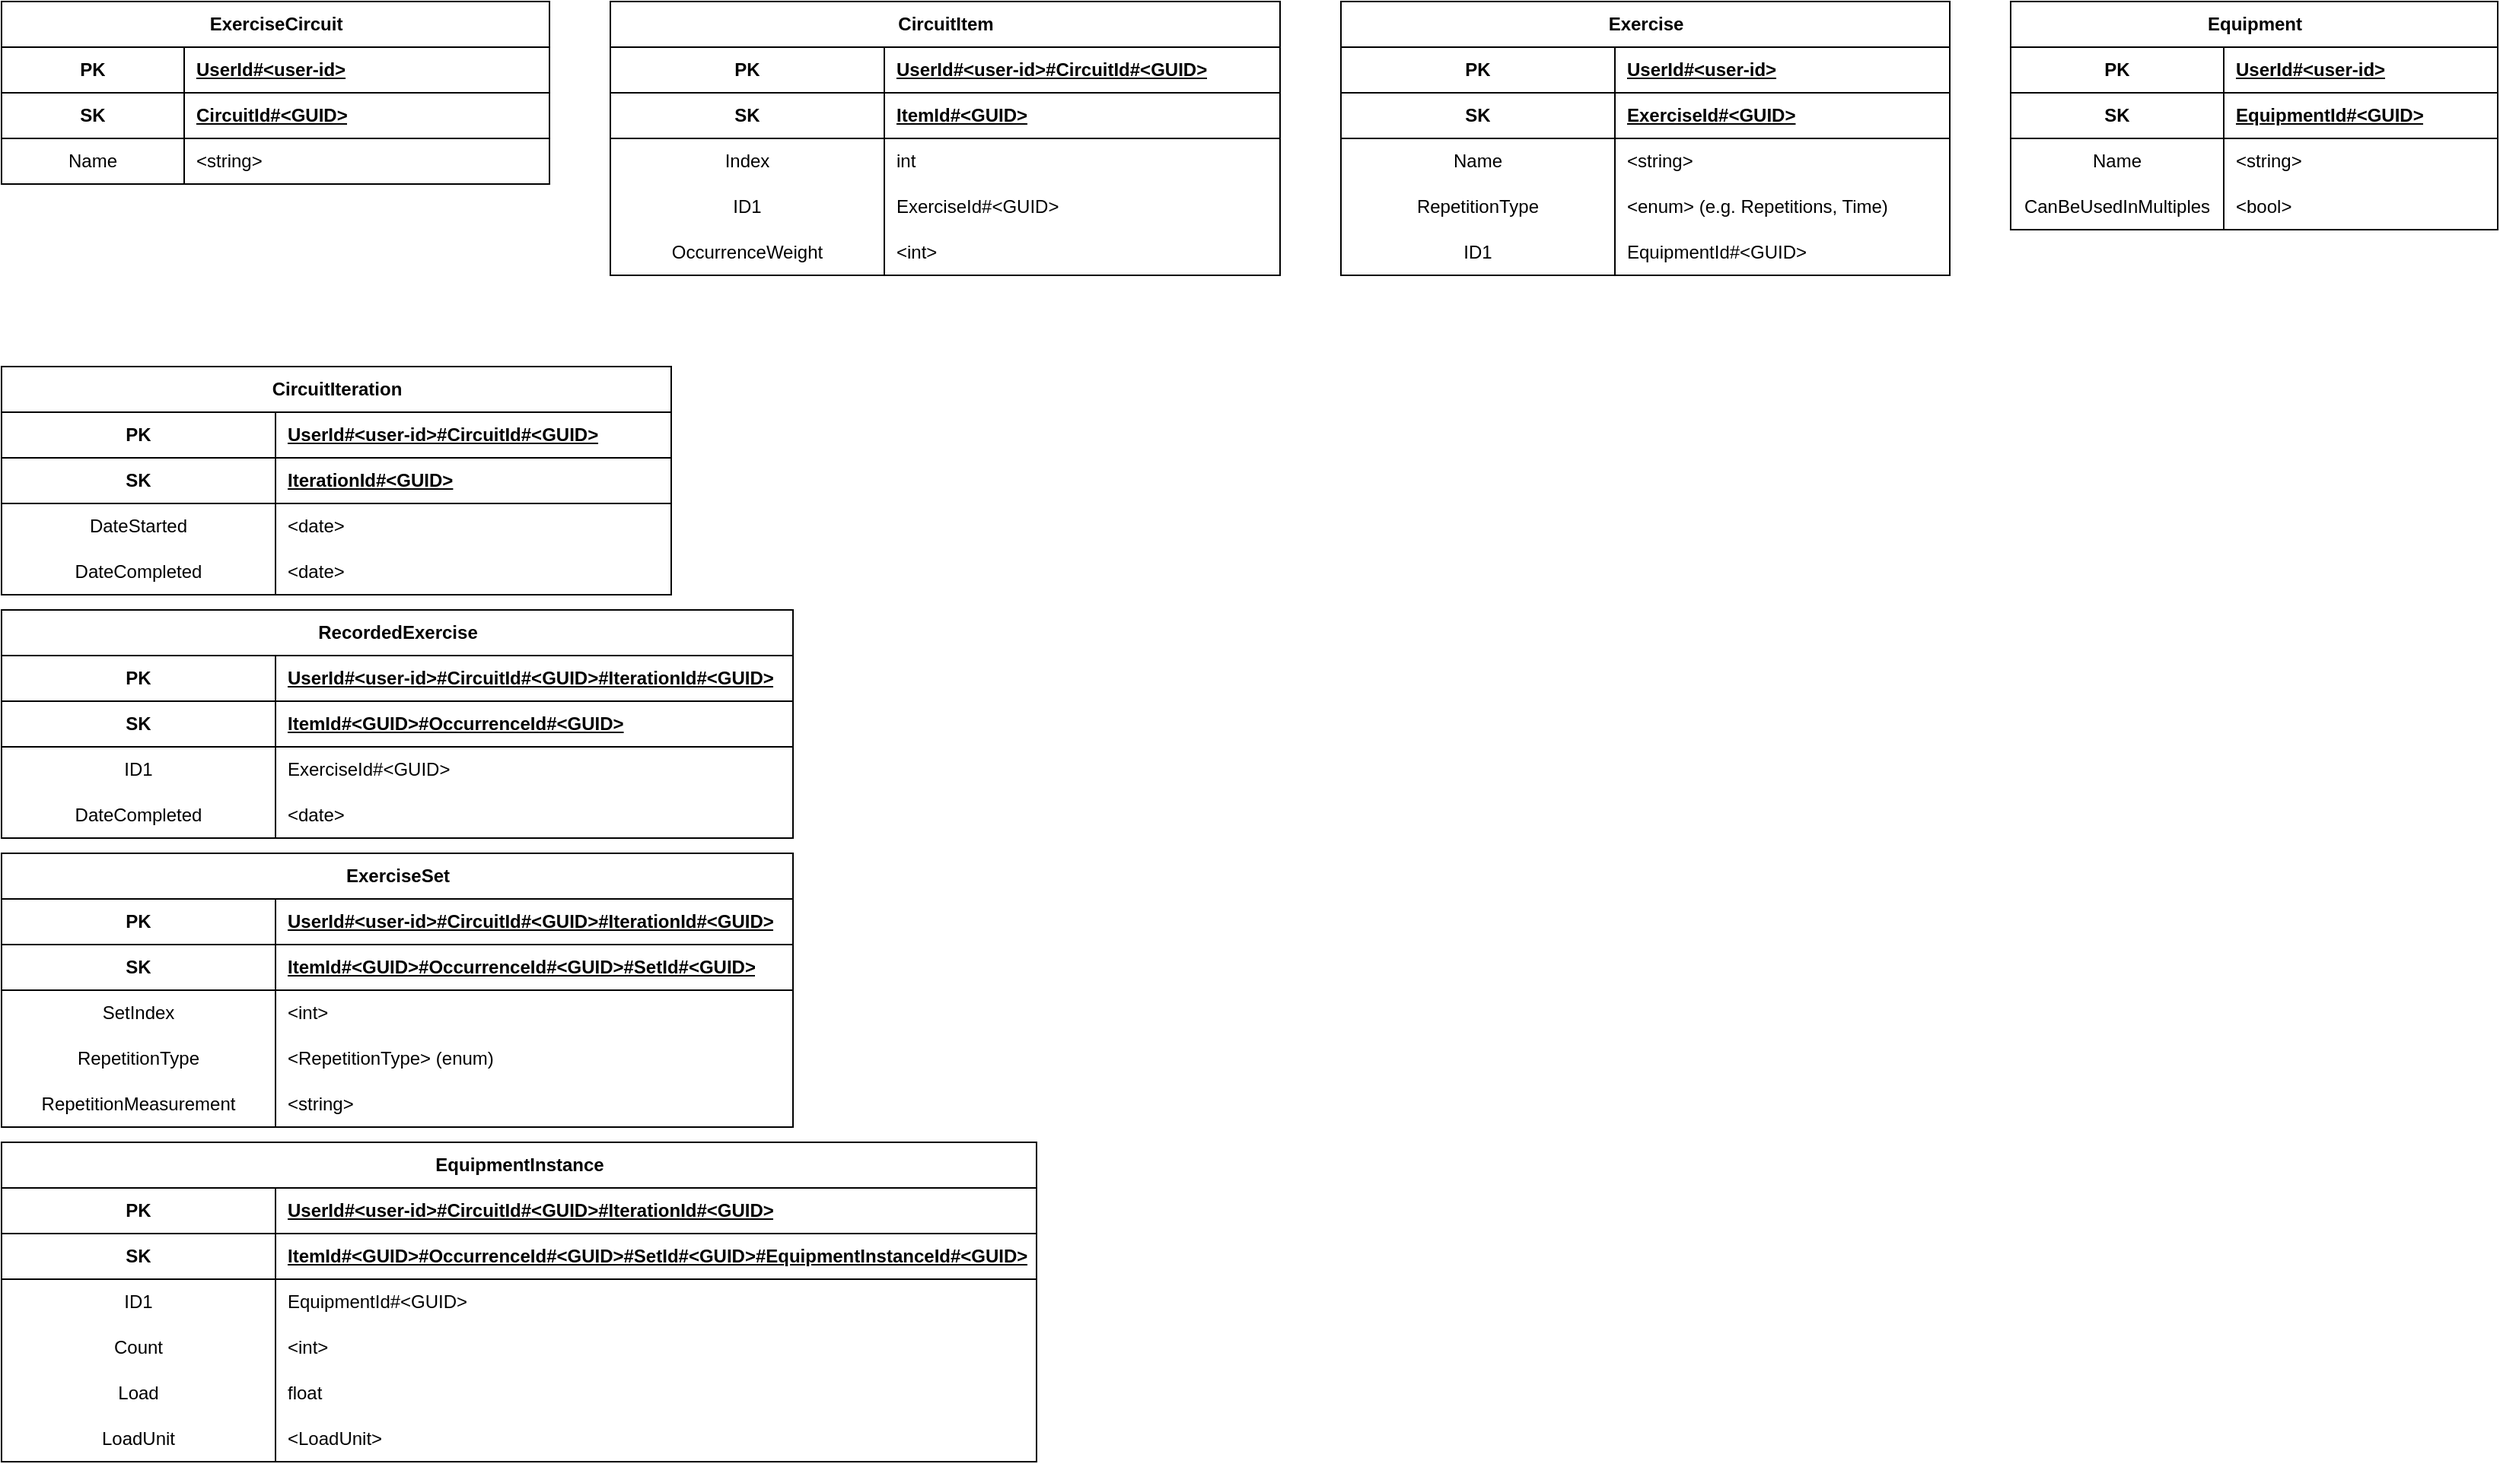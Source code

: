 <mxfile version="21.2.8" type="device">
  <diagram id="uvcd_e23j2ICYiqJL4rf" name="Page-1">
    <mxGraphModel dx="2074" dy="-450" grid="1" gridSize="10" guides="1" tooltips="1" connect="1" arrows="1" fold="1" page="1" pageScale="1" pageWidth="1169" pageHeight="827" math="0" shadow="0">
      <root>
        <mxCell id="0" />
        <mxCell id="1" parent="0" />
        <mxCell id="3WiIOMAZh0cirlKCDwSl-1" value="ExerciseCircuit" style="shape=table;startSize=30;container=1;collapsible=1;childLayout=tableLayout;fixedRows=1;rowLines=0;fontStyle=1;align=center;resizeLast=1;html=1;" parent="1" vertex="1">
          <mxGeometry x="240" y="2040" width="360" height="120" as="geometry" />
        </mxCell>
        <mxCell id="3WiIOMAZh0cirlKCDwSl-2" value="" style="shape=tableRow;horizontal=0;startSize=0;swimlaneHead=0;swimlaneBody=0;fillColor=none;collapsible=0;dropTarget=0;points=[[0,0.5],[1,0.5]];portConstraint=eastwest;top=0;left=0;right=0;bottom=1;" parent="3WiIOMAZh0cirlKCDwSl-1" vertex="1">
          <mxGeometry y="30" width="360" height="30" as="geometry" />
        </mxCell>
        <mxCell id="3WiIOMAZh0cirlKCDwSl-3" value="PK" style="shape=partialRectangle;connectable=0;fillColor=none;top=0;left=0;bottom=0;right=0;fontStyle=1;overflow=hidden;whiteSpace=wrap;html=1;" parent="3WiIOMAZh0cirlKCDwSl-2" vertex="1">
          <mxGeometry width="120" height="30" as="geometry">
            <mxRectangle width="120" height="30" as="alternateBounds" />
          </mxGeometry>
        </mxCell>
        <mxCell id="3WiIOMAZh0cirlKCDwSl-4" value="UserId#&amp;lt;user-id&amp;gt;" style="shape=partialRectangle;connectable=0;fillColor=none;top=0;left=0;bottom=0;right=0;align=left;spacingLeft=6;fontStyle=5;overflow=hidden;whiteSpace=wrap;html=1;" parent="3WiIOMAZh0cirlKCDwSl-2" vertex="1">
          <mxGeometry x="120" width="240" height="30" as="geometry">
            <mxRectangle width="240" height="30" as="alternateBounds" />
          </mxGeometry>
        </mxCell>
        <mxCell id="3WiIOMAZh0cirlKCDwSl-5" value="" style="shape=tableRow;horizontal=0;startSize=0;swimlaneHead=0;swimlaneBody=0;fillColor=none;collapsible=0;dropTarget=0;points=[[0,0.5],[1,0.5]];portConstraint=eastwest;top=0;left=0;right=0;bottom=1;" parent="3WiIOMAZh0cirlKCDwSl-1" vertex="1">
          <mxGeometry y="60" width="360" height="30" as="geometry" />
        </mxCell>
        <mxCell id="3WiIOMAZh0cirlKCDwSl-6" value="SK" style="shape=partialRectangle;connectable=0;fillColor=none;top=0;left=0;bottom=0;right=0;fontStyle=1;overflow=hidden;whiteSpace=wrap;html=1;" parent="3WiIOMAZh0cirlKCDwSl-5" vertex="1">
          <mxGeometry width="120" height="30" as="geometry">
            <mxRectangle width="120" height="30" as="alternateBounds" />
          </mxGeometry>
        </mxCell>
        <mxCell id="3WiIOMAZh0cirlKCDwSl-7" value="CircuitId#&amp;lt;GUID&amp;gt;" style="shape=partialRectangle;connectable=0;fillColor=none;top=0;left=0;bottom=0;right=0;align=left;spacingLeft=6;fontStyle=5;overflow=hidden;whiteSpace=wrap;html=1;" parent="3WiIOMAZh0cirlKCDwSl-5" vertex="1">
          <mxGeometry x="120" width="240" height="30" as="geometry">
            <mxRectangle width="240" height="30" as="alternateBounds" />
          </mxGeometry>
        </mxCell>
        <mxCell id="3WiIOMAZh0cirlKCDwSl-8" value="" style="shape=tableRow;horizontal=0;startSize=0;swimlaneHead=0;swimlaneBody=0;fillColor=none;collapsible=0;dropTarget=0;points=[[0,0.5],[1,0.5]];portConstraint=eastwest;top=0;left=0;right=0;bottom=0;" parent="3WiIOMAZh0cirlKCDwSl-1" vertex="1">
          <mxGeometry y="90" width="360" height="30" as="geometry" />
        </mxCell>
        <mxCell id="3WiIOMAZh0cirlKCDwSl-9" value="Name" style="shape=partialRectangle;connectable=0;fillColor=none;top=0;left=0;bottom=0;right=0;editable=1;overflow=hidden;whiteSpace=wrap;html=1;" parent="3WiIOMAZh0cirlKCDwSl-8" vertex="1">
          <mxGeometry width="120" height="30" as="geometry">
            <mxRectangle width="120" height="30" as="alternateBounds" />
          </mxGeometry>
        </mxCell>
        <mxCell id="3WiIOMAZh0cirlKCDwSl-10" value="&amp;lt;string&amp;gt;" style="shape=partialRectangle;connectable=0;fillColor=none;top=0;left=0;bottom=0;right=0;align=left;spacingLeft=6;overflow=hidden;whiteSpace=wrap;html=1;" parent="3WiIOMAZh0cirlKCDwSl-8" vertex="1">
          <mxGeometry x="120" width="240" height="30" as="geometry">
            <mxRectangle width="240" height="30" as="alternateBounds" />
          </mxGeometry>
        </mxCell>
        <mxCell id="3WiIOMAZh0cirlKCDwSl-11" value="CircuitItem" style="shape=table;startSize=30;container=1;collapsible=1;childLayout=tableLayout;fixedRows=1;rowLines=0;fontStyle=1;align=center;resizeLast=1;html=1;" parent="1" vertex="1">
          <mxGeometry x="640" y="2040" width="440" height="180" as="geometry" />
        </mxCell>
        <mxCell id="3WiIOMAZh0cirlKCDwSl-12" value="" style="shape=tableRow;horizontal=0;startSize=0;swimlaneHead=0;swimlaneBody=0;fillColor=none;collapsible=0;dropTarget=0;points=[[0,0.5],[1,0.5]];portConstraint=eastwest;top=0;left=0;right=0;bottom=1;" parent="3WiIOMAZh0cirlKCDwSl-11" vertex="1">
          <mxGeometry y="30" width="440" height="30" as="geometry" />
        </mxCell>
        <mxCell id="3WiIOMAZh0cirlKCDwSl-13" value="PK" style="shape=partialRectangle;connectable=0;fillColor=none;top=0;left=0;bottom=0;right=0;fontStyle=1;overflow=hidden;whiteSpace=wrap;html=1;" parent="3WiIOMAZh0cirlKCDwSl-12" vertex="1">
          <mxGeometry width="180" height="30" as="geometry">
            <mxRectangle width="180" height="30" as="alternateBounds" />
          </mxGeometry>
        </mxCell>
        <mxCell id="3WiIOMAZh0cirlKCDwSl-14" value="UserId#&amp;lt;user-id&amp;gt;#CircuitId#&amp;lt;GUID&amp;gt;" style="shape=partialRectangle;connectable=0;fillColor=none;top=0;left=0;bottom=0;right=0;align=left;spacingLeft=6;fontStyle=5;overflow=hidden;whiteSpace=wrap;html=1;" parent="3WiIOMAZh0cirlKCDwSl-12" vertex="1">
          <mxGeometry x="180" width="260" height="30" as="geometry">
            <mxRectangle width="260" height="30" as="alternateBounds" />
          </mxGeometry>
        </mxCell>
        <mxCell id="3WiIOMAZh0cirlKCDwSl-15" value="" style="shape=tableRow;horizontal=0;startSize=0;swimlaneHead=0;swimlaneBody=0;fillColor=none;collapsible=0;dropTarget=0;points=[[0,0.5],[1,0.5]];portConstraint=eastwest;top=0;left=0;right=0;bottom=1;" parent="3WiIOMAZh0cirlKCDwSl-11" vertex="1">
          <mxGeometry y="60" width="440" height="30" as="geometry" />
        </mxCell>
        <mxCell id="3WiIOMAZh0cirlKCDwSl-16" value="SK" style="shape=partialRectangle;connectable=0;fillColor=none;top=0;left=0;bottom=0;right=0;fontStyle=1;overflow=hidden;whiteSpace=wrap;html=1;" parent="3WiIOMAZh0cirlKCDwSl-15" vertex="1">
          <mxGeometry width="180" height="30" as="geometry">
            <mxRectangle width="180" height="30" as="alternateBounds" />
          </mxGeometry>
        </mxCell>
        <mxCell id="3WiIOMAZh0cirlKCDwSl-17" value="ItemId#&amp;lt;GUID&amp;gt;" style="shape=partialRectangle;connectable=0;fillColor=none;top=0;left=0;bottom=0;right=0;align=left;spacingLeft=6;fontStyle=5;overflow=hidden;whiteSpace=wrap;html=1;" parent="3WiIOMAZh0cirlKCDwSl-15" vertex="1">
          <mxGeometry x="180" width="260" height="30" as="geometry">
            <mxRectangle width="260" height="30" as="alternateBounds" />
          </mxGeometry>
        </mxCell>
        <mxCell id="3WiIOMAZh0cirlKCDwSl-18" value="" style="shape=tableRow;horizontal=0;startSize=0;swimlaneHead=0;swimlaneBody=0;fillColor=none;collapsible=0;dropTarget=0;points=[[0,0.5],[1,0.5]];portConstraint=eastwest;top=0;left=0;right=0;bottom=0;" parent="3WiIOMAZh0cirlKCDwSl-11" vertex="1">
          <mxGeometry y="90" width="440" height="30" as="geometry" />
        </mxCell>
        <mxCell id="3WiIOMAZh0cirlKCDwSl-19" value="Index" style="shape=partialRectangle;connectable=0;fillColor=none;top=0;left=0;bottom=0;right=0;editable=1;overflow=hidden;whiteSpace=wrap;html=1;" parent="3WiIOMAZh0cirlKCDwSl-18" vertex="1">
          <mxGeometry width="180" height="30" as="geometry">
            <mxRectangle width="180" height="30" as="alternateBounds" />
          </mxGeometry>
        </mxCell>
        <mxCell id="3WiIOMAZh0cirlKCDwSl-20" value="int" style="shape=partialRectangle;connectable=0;fillColor=none;top=0;left=0;bottom=0;right=0;align=left;spacingLeft=6;overflow=hidden;whiteSpace=wrap;html=1;" parent="3WiIOMAZh0cirlKCDwSl-18" vertex="1">
          <mxGeometry x="180" width="260" height="30" as="geometry">
            <mxRectangle width="260" height="30" as="alternateBounds" />
          </mxGeometry>
        </mxCell>
        <mxCell id="3WiIOMAZh0cirlKCDwSl-21" value="" style="shape=tableRow;horizontal=0;startSize=0;swimlaneHead=0;swimlaneBody=0;fillColor=none;collapsible=0;dropTarget=0;points=[[0,0.5],[1,0.5]];portConstraint=eastwest;top=0;left=0;right=0;bottom=0;" parent="3WiIOMAZh0cirlKCDwSl-11" vertex="1">
          <mxGeometry y="120" width="440" height="30" as="geometry" />
        </mxCell>
        <mxCell id="3WiIOMAZh0cirlKCDwSl-22" value="ID1" style="shape=partialRectangle;connectable=0;fillColor=none;top=0;left=0;bottom=0;right=0;editable=1;overflow=hidden;whiteSpace=wrap;html=1;" parent="3WiIOMAZh0cirlKCDwSl-21" vertex="1">
          <mxGeometry width="180" height="30" as="geometry">
            <mxRectangle width="180" height="30" as="alternateBounds" />
          </mxGeometry>
        </mxCell>
        <mxCell id="3WiIOMAZh0cirlKCDwSl-23" value="ExerciseId#&amp;lt;GUID&amp;gt;" style="shape=partialRectangle;connectable=0;fillColor=none;top=0;left=0;bottom=0;right=0;align=left;spacingLeft=6;overflow=hidden;whiteSpace=wrap;html=1;" parent="3WiIOMAZh0cirlKCDwSl-21" vertex="1">
          <mxGeometry x="180" width="260" height="30" as="geometry">
            <mxRectangle width="260" height="30" as="alternateBounds" />
          </mxGeometry>
        </mxCell>
        <mxCell id="3WiIOMAZh0cirlKCDwSl-24" value="" style="shape=tableRow;horizontal=0;startSize=0;swimlaneHead=0;swimlaneBody=0;fillColor=none;collapsible=0;dropTarget=0;points=[[0,0.5],[1,0.5]];portConstraint=eastwest;top=0;left=0;right=0;bottom=0;" parent="3WiIOMAZh0cirlKCDwSl-11" vertex="1">
          <mxGeometry y="150" width="440" height="30" as="geometry" />
        </mxCell>
        <mxCell id="3WiIOMAZh0cirlKCDwSl-25" value="OccurrenceWeight" style="shape=partialRectangle;connectable=0;fillColor=none;top=0;left=0;bottom=0;right=0;editable=1;overflow=hidden;whiteSpace=wrap;html=1;" parent="3WiIOMAZh0cirlKCDwSl-24" vertex="1">
          <mxGeometry width="180" height="30" as="geometry">
            <mxRectangle width="180" height="30" as="alternateBounds" />
          </mxGeometry>
        </mxCell>
        <mxCell id="3WiIOMAZh0cirlKCDwSl-26" value="&amp;lt;int&amp;gt;" style="shape=partialRectangle;connectable=0;fillColor=none;top=0;left=0;bottom=0;right=0;align=left;spacingLeft=6;overflow=hidden;whiteSpace=wrap;html=1;" parent="3WiIOMAZh0cirlKCDwSl-24" vertex="1">
          <mxGeometry x="180" width="260" height="30" as="geometry">
            <mxRectangle width="260" height="30" as="alternateBounds" />
          </mxGeometry>
        </mxCell>
        <mxCell id="3WiIOMAZh0cirlKCDwSl-27" value="Exercise" style="shape=table;startSize=30;container=1;collapsible=1;childLayout=tableLayout;fixedRows=1;rowLines=0;fontStyle=1;align=center;resizeLast=1;html=1;" parent="1" vertex="1">
          <mxGeometry x="1120" y="2040" width="400" height="180" as="geometry" />
        </mxCell>
        <mxCell id="3WiIOMAZh0cirlKCDwSl-28" value="" style="shape=tableRow;horizontal=0;startSize=0;swimlaneHead=0;swimlaneBody=0;fillColor=none;collapsible=0;dropTarget=0;points=[[0,0.5],[1,0.5]];portConstraint=eastwest;top=0;left=0;right=0;bottom=1;" parent="3WiIOMAZh0cirlKCDwSl-27" vertex="1">
          <mxGeometry y="30" width="400" height="30" as="geometry" />
        </mxCell>
        <mxCell id="3WiIOMAZh0cirlKCDwSl-29" value="PK" style="shape=partialRectangle;connectable=0;fillColor=none;top=0;left=0;bottom=0;right=0;fontStyle=1;overflow=hidden;whiteSpace=wrap;html=1;" parent="3WiIOMAZh0cirlKCDwSl-28" vertex="1">
          <mxGeometry width="180" height="30" as="geometry">
            <mxRectangle width="180" height="30" as="alternateBounds" />
          </mxGeometry>
        </mxCell>
        <mxCell id="3WiIOMAZh0cirlKCDwSl-30" value="UserId#&amp;lt;user-id&amp;gt;" style="shape=partialRectangle;connectable=0;fillColor=none;top=0;left=0;bottom=0;right=0;align=left;spacingLeft=6;fontStyle=5;overflow=hidden;whiteSpace=wrap;html=1;" parent="3WiIOMAZh0cirlKCDwSl-28" vertex="1">
          <mxGeometry x="180" width="220" height="30" as="geometry">
            <mxRectangle width="220" height="30" as="alternateBounds" />
          </mxGeometry>
        </mxCell>
        <mxCell id="3WiIOMAZh0cirlKCDwSl-31" value="" style="shape=tableRow;horizontal=0;startSize=0;swimlaneHead=0;swimlaneBody=0;fillColor=none;collapsible=0;dropTarget=0;points=[[0,0.5],[1,0.5]];portConstraint=eastwest;top=0;left=0;right=0;bottom=1;" parent="3WiIOMAZh0cirlKCDwSl-27" vertex="1">
          <mxGeometry y="60" width="400" height="30" as="geometry" />
        </mxCell>
        <mxCell id="3WiIOMAZh0cirlKCDwSl-32" value="SK" style="shape=partialRectangle;connectable=0;fillColor=none;top=0;left=0;bottom=0;right=0;fontStyle=1;overflow=hidden;whiteSpace=wrap;html=1;" parent="3WiIOMAZh0cirlKCDwSl-31" vertex="1">
          <mxGeometry width="180" height="30" as="geometry">
            <mxRectangle width="180" height="30" as="alternateBounds" />
          </mxGeometry>
        </mxCell>
        <mxCell id="3WiIOMAZh0cirlKCDwSl-33" value="ExerciseId#&amp;lt;GUID&amp;gt;" style="shape=partialRectangle;connectable=0;fillColor=none;top=0;left=0;bottom=0;right=0;align=left;spacingLeft=6;fontStyle=5;overflow=hidden;whiteSpace=wrap;html=1;" parent="3WiIOMAZh0cirlKCDwSl-31" vertex="1">
          <mxGeometry x="180" width="220" height="30" as="geometry">
            <mxRectangle width="220" height="30" as="alternateBounds" />
          </mxGeometry>
        </mxCell>
        <mxCell id="3WiIOMAZh0cirlKCDwSl-34" value="" style="shape=tableRow;horizontal=0;startSize=0;swimlaneHead=0;swimlaneBody=0;fillColor=none;collapsible=0;dropTarget=0;points=[[0,0.5],[1,0.5]];portConstraint=eastwest;top=0;left=0;right=0;bottom=0;" parent="3WiIOMAZh0cirlKCDwSl-27" vertex="1">
          <mxGeometry y="90" width="400" height="30" as="geometry" />
        </mxCell>
        <mxCell id="3WiIOMAZh0cirlKCDwSl-35" value="Name" style="shape=partialRectangle;connectable=0;fillColor=none;top=0;left=0;bottom=0;right=0;editable=1;overflow=hidden;whiteSpace=wrap;html=1;" parent="3WiIOMAZh0cirlKCDwSl-34" vertex="1">
          <mxGeometry width="180" height="30" as="geometry">
            <mxRectangle width="180" height="30" as="alternateBounds" />
          </mxGeometry>
        </mxCell>
        <mxCell id="3WiIOMAZh0cirlKCDwSl-36" value="&amp;lt;string&amp;gt;" style="shape=partialRectangle;connectable=0;fillColor=none;top=0;left=0;bottom=0;right=0;align=left;spacingLeft=6;overflow=hidden;whiteSpace=wrap;html=1;" parent="3WiIOMAZh0cirlKCDwSl-34" vertex="1">
          <mxGeometry x="180" width="220" height="30" as="geometry">
            <mxRectangle width="220" height="30" as="alternateBounds" />
          </mxGeometry>
        </mxCell>
        <mxCell id="3WiIOMAZh0cirlKCDwSl-37" value="" style="shape=tableRow;horizontal=0;startSize=0;swimlaneHead=0;swimlaneBody=0;fillColor=none;collapsible=0;dropTarget=0;points=[[0,0.5],[1,0.5]];portConstraint=eastwest;top=0;left=0;right=0;bottom=0;" parent="3WiIOMAZh0cirlKCDwSl-27" vertex="1">
          <mxGeometry y="120" width="400" height="30" as="geometry" />
        </mxCell>
        <mxCell id="3WiIOMAZh0cirlKCDwSl-38" value="RepetitionType" style="shape=partialRectangle;connectable=0;fillColor=none;top=0;left=0;bottom=0;right=0;editable=1;overflow=hidden;whiteSpace=wrap;html=1;" parent="3WiIOMAZh0cirlKCDwSl-37" vertex="1">
          <mxGeometry width="180" height="30" as="geometry">
            <mxRectangle width="180" height="30" as="alternateBounds" />
          </mxGeometry>
        </mxCell>
        <mxCell id="3WiIOMAZh0cirlKCDwSl-39" value="&amp;lt;enum&amp;gt; (e.g. Repetitions, Time)" style="shape=partialRectangle;connectable=0;fillColor=none;top=0;left=0;bottom=0;right=0;align=left;spacingLeft=6;overflow=hidden;whiteSpace=wrap;html=1;" parent="3WiIOMAZh0cirlKCDwSl-37" vertex="1">
          <mxGeometry x="180" width="220" height="30" as="geometry">
            <mxRectangle width="220" height="30" as="alternateBounds" />
          </mxGeometry>
        </mxCell>
        <mxCell id="3WiIOMAZh0cirlKCDwSl-40" value="" style="shape=tableRow;horizontal=0;startSize=0;swimlaneHead=0;swimlaneBody=0;fillColor=none;collapsible=0;dropTarget=0;points=[[0,0.5],[1,0.5]];portConstraint=eastwest;top=0;left=0;right=0;bottom=0;" parent="3WiIOMAZh0cirlKCDwSl-27" vertex="1">
          <mxGeometry y="150" width="400" height="30" as="geometry" />
        </mxCell>
        <mxCell id="3WiIOMAZh0cirlKCDwSl-41" value="ID1" style="shape=partialRectangle;connectable=0;fillColor=none;top=0;left=0;bottom=0;right=0;editable=1;overflow=hidden;whiteSpace=wrap;html=1;" parent="3WiIOMAZh0cirlKCDwSl-40" vertex="1">
          <mxGeometry width="180" height="30" as="geometry">
            <mxRectangle width="180" height="30" as="alternateBounds" />
          </mxGeometry>
        </mxCell>
        <mxCell id="3WiIOMAZh0cirlKCDwSl-42" value="EquipmentId#&amp;lt;GUID&amp;gt;" style="shape=partialRectangle;connectable=0;fillColor=none;top=0;left=0;bottom=0;right=0;align=left;spacingLeft=6;overflow=hidden;whiteSpace=wrap;html=1;" parent="3WiIOMAZh0cirlKCDwSl-40" vertex="1">
          <mxGeometry x="180" width="220" height="30" as="geometry">
            <mxRectangle width="220" height="30" as="alternateBounds" />
          </mxGeometry>
        </mxCell>
        <mxCell id="3WiIOMAZh0cirlKCDwSl-45" value="Equipment" style="shape=table;startSize=30;container=1;collapsible=1;childLayout=tableLayout;fixedRows=1;rowLines=0;fontStyle=1;align=center;resizeLast=1;html=1;" parent="1" vertex="1">
          <mxGeometry x="1560" y="2040" width="320" height="150" as="geometry" />
        </mxCell>
        <mxCell id="3WiIOMAZh0cirlKCDwSl-46" value="" style="shape=tableRow;horizontal=0;startSize=0;swimlaneHead=0;swimlaneBody=0;fillColor=none;collapsible=0;dropTarget=0;points=[[0,0.5],[1,0.5]];portConstraint=eastwest;top=0;left=0;right=0;bottom=1;" parent="3WiIOMAZh0cirlKCDwSl-45" vertex="1">
          <mxGeometry y="30" width="320" height="30" as="geometry" />
        </mxCell>
        <mxCell id="3WiIOMAZh0cirlKCDwSl-47" value="PK" style="shape=partialRectangle;connectable=0;fillColor=none;top=0;left=0;bottom=0;right=0;fontStyle=1;overflow=hidden;whiteSpace=wrap;html=1;" parent="3WiIOMAZh0cirlKCDwSl-46" vertex="1">
          <mxGeometry width="140" height="30" as="geometry">
            <mxRectangle width="140" height="30" as="alternateBounds" />
          </mxGeometry>
        </mxCell>
        <mxCell id="3WiIOMAZh0cirlKCDwSl-48" value="UserId#&amp;lt;user-id&amp;gt;" style="shape=partialRectangle;connectable=0;fillColor=none;top=0;left=0;bottom=0;right=0;align=left;spacingLeft=6;fontStyle=5;overflow=hidden;whiteSpace=wrap;html=1;" parent="3WiIOMAZh0cirlKCDwSl-46" vertex="1">
          <mxGeometry x="140" width="180" height="30" as="geometry">
            <mxRectangle width="180" height="30" as="alternateBounds" />
          </mxGeometry>
        </mxCell>
        <mxCell id="3WiIOMAZh0cirlKCDwSl-49" value="" style="shape=tableRow;horizontal=0;startSize=0;swimlaneHead=0;swimlaneBody=0;fillColor=none;collapsible=0;dropTarget=0;points=[[0,0.5],[1,0.5]];portConstraint=eastwest;top=0;left=0;right=0;bottom=1;" parent="3WiIOMAZh0cirlKCDwSl-45" vertex="1">
          <mxGeometry y="60" width="320" height="30" as="geometry" />
        </mxCell>
        <mxCell id="3WiIOMAZh0cirlKCDwSl-50" value="SK" style="shape=partialRectangle;connectable=0;fillColor=none;top=0;left=0;bottom=0;right=0;fontStyle=1;overflow=hidden;whiteSpace=wrap;html=1;" parent="3WiIOMAZh0cirlKCDwSl-49" vertex="1">
          <mxGeometry width="140" height="30" as="geometry">
            <mxRectangle width="140" height="30" as="alternateBounds" />
          </mxGeometry>
        </mxCell>
        <mxCell id="3WiIOMAZh0cirlKCDwSl-51" value="EquipmentId#&amp;lt;GUID&amp;gt;" style="shape=partialRectangle;connectable=0;fillColor=none;top=0;left=0;bottom=0;right=0;align=left;spacingLeft=6;fontStyle=5;overflow=hidden;whiteSpace=wrap;html=1;" parent="3WiIOMAZh0cirlKCDwSl-49" vertex="1">
          <mxGeometry x="140" width="180" height="30" as="geometry">
            <mxRectangle width="180" height="30" as="alternateBounds" />
          </mxGeometry>
        </mxCell>
        <mxCell id="3WiIOMAZh0cirlKCDwSl-52" value="" style="shape=tableRow;horizontal=0;startSize=0;swimlaneHead=0;swimlaneBody=0;fillColor=none;collapsible=0;dropTarget=0;points=[[0,0.5],[1,0.5]];portConstraint=eastwest;top=0;left=0;right=0;bottom=0;" parent="3WiIOMAZh0cirlKCDwSl-45" vertex="1">
          <mxGeometry y="90" width="320" height="30" as="geometry" />
        </mxCell>
        <mxCell id="3WiIOMAZh0cirlKCDwSl-53" value="Name" style="shape=partialRectangle;connectable=0;fillColor=none;top=0;left=0;bottom=0;right=0;editable=1;overflow=hidden;whiteSpace=wrap;html=1;" parent="3WiIOMAZh0cirlKCDwSl-52" vertex="1">
          <mxGeometry width="140" height="30" as="geometry">
            <mxRectangle width="140" height="30" as="alternateBounds" />
          </mxGeometry>
        </mxCell>
        <mxCell id="3WiIOMAZh0cirlKCDwSl-54" value="&amp;lt;string&amp;gt;" style="shape=partialRectangle;connectable=0;fillColor=none;top=0;left=0;bottom=0;right=0;align=left;spacingLeft=6;overflow=hidden;whiteSpace=wrap;html=1;" parent="3WiIOMAZh0cirlKCDwSl-52" vertex="1">
          <mxGeometry x="140" width="180" height="30" as="geometry">
            <mxRectangle width="180" height="30" as="alternateBounds" />
          </mxGeometry>
        </mxCell>
        <mxCell id="3WiIOMAZh0cirlKCDwSl-110" value="" style="shape=tableRow;horizontal=0;startSize=0;swimlaneHead=0;swimlaneBody=0;fillColor=none;collapsible=0;dropTarget=0;points=[[0,0.5],[1,0.5]];portConstraint=eastwest;top=0;left=0;right=0;bottom=0;" parent="3WiIOMAZh0cirlKCDwSl-45" vertex="1">
          <mxGeometry y="120" width="320" height="30" as="geometry" />
        </mxCell>
        <mxCell id="3WiIOMAZh0cirlKCDwSl-111" value="CanBeUsedInMultiples" style="shape=partialRectangle;connectable=0;fillColor=none;top=0;left=0;bottom=0;right=0;editable=1;overflow=hidden;whiteSpace=wrap;html=1;" parent="3WiIOMAZh0cirlKCDwSl-110" vertex="1">
          <mxGeometry width="140" height="30" as="geometry">
            <mxRectangle width="140" height="30" as="alternateBounds" />
          </mxGeometry>
        </mxCell>
        <mxCell id="3WiIOMAZh0cirlKCDwSl-112" value="&amp;lt;bool&amp;gt;" style="shape=partialRectangle;connectable=0;fillColor=none;top=0;left=0;bottom=0;right=0;align=left;spacingLeft=6;overflow=hidden;whiteSpace=wrap;html=1;" parent="3WiIOMAZh0cirlKCDwSl-110" vertex="1">
          <mxGeometry x="140" width="180" height="30" as="geometry">
            <mxRectangle width="180" height="30" as="alternateBounds" />
          </mxGeometry>
        </mxCell>
        <mxCell id="3WiIOMAZh0cirlKCDwSl-55" value="CircuitIteration" style="shape=table;startSize=30;container=1;collapsible=1;childLayout=tableLayout;fixedRows=1;rowLines=0;fontStyle=1;align=center;resizeLast=1;html=1;" parent="1" vertex="1">
          <mxGeometry x="240" y="2280" width="440" height="150" as="geometry" />
        </mxCell>
        <mxCell id="3WiIOMAZh0cirlKCDwSl-56" value="" style="shape=tableRow;horizontal=0;startSize=0;swimlaneHead=0;swimlaneBody=0;fillColor=none;collapsible=0;dropTarget=0;points=[[0,0.5],[1,0.5]];portConstraint=eastwest;top=0;left=0;right=0;bottom=1;" parent="3WiIOMAZh0cirlKCDwSl-55" vertex="1">
          <mxGeometry y="30" width="440" height="30" as="geometry" />
        </mxCell>
        <mxCell id="3WiIOMAZh0cirlKCDwSl-57" value="PK" style="shape=partialRectangle;connectable=0;fillColor=none;top=0;left=0;bottom=0;right=0;fontStyle=1;overflow=hidden;whiteSpace=wrap;html=1;" parent="3WiIOMAZh0cirlKCDwSl-56" vertex="1">
          <mxGeometry width="180" height="30" as="geometry">
            <mxRectangle width="180" height="30" as="alternateBounds" />
          </mxGeometry>
        </mxCell>
        <mxCell id="3WiIOMAZh0cirlKCDwSl-58" value="UserId#&amp;lt;user-id&amp;gt;#CircuitId#&amp;lt;GUID&amp;gt;" style="shape=partialRectangle;connectable=0;fillColor=none;top=0;left=0;bottom=0;right=0;align=left;spacingLeft=6;fontStyle=5;overflow=hidden;whiteSpace=wrap;html=1;" parent="3WiIOMAZh0cirlKCDwSl-56" vertex="1">
          <mxGeometry x="180" width="260" height="30" as="geometry">
            <mxRectangle width="260" height="30" as="alternateBounds" />
          </mxGeometry>
        </mxCell>
        <mxCell id="3WiIOMAZh0cirlKCDwSl-59" value="" style="shape=tableRow;horizontal=0;startSize=0;swimlaneHead=0;swimlaneBody=0;fillColor=none;collapsible=0;dropTarget=0;points=[[0,0.5],[1,0.5]];portConstraint=eastwest;top=0;left=0;right=0;bottom=1;" parent="3WiIOMAZh0cirlKCDwSl-55" vertex="1">
          <mxGeometry y="60" width="440" height="30" as="geometry" />
        </mxCell>
        <mxCell id="3WiIOMAZh0cirlKCDwSl-60" value="SK" style="shape=partialRectangle;connectable=0;fillColor=none;top=0;left=0;bottom=0;right=0;fontStyle=1;overflow=hidden;whiteSpace=wrap;html=1;" parent="3WiIOMAZh0cirlKCDwSl-59" vertex="1">
          <mxGeometry width="180" height="30" as="geometry">
            <mxRectangle width="180" height="30" as="alternateBounds" />
          </mxGeometry>
        </mxCell>
        <mxCell id="3WiIOMAZh0cirlKCDwSl-61" value="IterationId#&amp;lt;GUID&amp;gt;" style="shape=partialRectangle;connectable=0;fillColor=none;top=0;left=0;bottom=0;right=0;align=left;spacingLeft=6;fontStyle=5;overflow=hidden;whiteSpace=wrap;html=1;" parent="3WiIOMAZh0cirlKCDwSl-59" vertex="1">
          <mxGeometry x="180" width="260" height="30" as="geometry">
            <mxRectangle width="260" height="30" as="alternateBounds" />
          </mxGeometry>
        </mxCell>
        <mxCell id="3WiIOMAZh0cirlKCDwSl-62" value="" style="shape=tableRow;horizontal=0;startSize=0;swimlaneHead=0;swimlaneBody=0;fillColor=none;collapsible=0;dropTarget=0;points=[[0,0.5],[1,0.5]];portConstraint=eastwest;top=0;left=0;right=0;bottom=0;" parent="3WiIOMAZh0cirlKCDwSl-55" vertex="1">
          <mxGeometry y="90" width="440" height="30" as="geometry" />
        </mxCell>
        <mxCell id="3WiIOMAZh0cirlKCDwSl-63" value="DateStarted" style="shape=partialRectangle;connectable=0;fillColor=none;top=0;left=0;bottom=0;right=0;editable=1;overflow=hidden;whiteSpace=wrap;html=1;" parent="3WiIOMAZh0cirlKCDwSl-62" vertex="1">
          <mxGeometry width="180" height="30" as="geometry">
            <mxRectangle width="180" height="30" as="alternateBounds" />
          </mxGeometry>
        </mxCell>
        <mxCell id="3WiIOMAZh0cirlKCDwSl-64" value="&amp;lt;date&amp;gt;" style="shape=partialRectangle;connectable=0;fillColor=none;top=0;left=0;bottom=0;right=0;align=left;spacingLeft=6;overflow=hidden;whiteSpace=wrap;html=1;" parent="3WiIOMAZh0cirlKCDwSl-62" vertex="1">
          <mxGeometry x="180" width="260" height="30" as="geometry">
            <mxRectangle width="260" height="30" as="alternateBounds" />
          </mxGeometry>
        </mxCell>
        <mxCell id="3WiIOMAZh0cirlKCDwSl-65" value="" style="shape=tableRow;horizontal=0;startSize=0;swimlaneHead=0;swimlaneBody=0;fillColor=none;collapsible=0;dropTarget=0;points=[[0,0.5],[1,0.5]];portConstraint=eastwest;top=0;left=0;right=0;bottom=0;" parent="3WiIOMAZh0cirlKCDwSl-55" vertex="1">
          <mxGeometry y="120" width="440" height="30" as="geometry" />
        </mxCell>
        <mxCell id="3WiIOMAZh0cirlKCDwSl-66" value="DateCompleted" style="shape=partialRectangle;connectable=0;fillColor=none;top=0;left=0;bottom=0;right=0;editable=1;overflow=hidden;whiteSpace=wrap;html=1;" parent="3WiIOMAZh0cirlKCDwSl-65" vertex="1">
          <mxGeometry width="180" height="30" as="geometry">
            <mxRectangle width="180" height="30" as="alternateBounds" />
          </mxGeometry>
        </mxCell>
        <mxCell id="3WiIOMAZh0cirlKCDwSl-67" value="&amp;lt;date&amp;gt;" style="shape=partialRectangle;connectable=0;fillColor=none;top=0;left=0;bottom=0;right=0;align=left;spacingLeft=6;overflow=hidden;whiteSpace=wrap;html=1;" parent="3WiIOMAZh0cirlKCDwSl-65" vertex="1">
          <mxGeometry x="180" width="260" height="30" as="geometry">
            <mxRectangle width="260" height="30" as="alternateBounds" />
          </mxGeometry>
        </mxCell>
        <mxCell id="3WiIOMAZh0cirlKCDwSl-68" value="RecordedExercise" style="shape=table;startSize=30;container=1;collapsible=1;childLayout=tableLayout;fixedRows=1;rowLines=0;fontStyle=1;align=center;resizeLast=1;html=1;" parent="1" vertex="1">
          <mxGeometry x="240" y="2440" width="520" height="150" as="geometry" />
        </mxCell>
        <mxCell id="3WiIOMAZh0cirlKCDwSl-69" value="" style="shape=tableRow;horizontal=0;startSize=0;swimlaneHead=0;swimlaneBody=0;fillColor=none;collapsible=0;dropTarget=0;points=[[0,0.5],[1,0.5]];portConstraint=eastwest;top=0;left=0;right=0;bottom=1;" parent="3WiIOMAZh0cirlKCDwSl-68" vertex="1">
          <mxGeometry y="30" width="520" height="30" as="geometry" />
        </mxCell>
        <mxCell id="3WiIOMAZh0cirlKCDwSl-70" value="PK" style="shape=partialRectangle;connectable=0;fillColor=none;top=0;left=0;bottom=0;right=0;fontStyle=1;overflow=hidden;whiteSpace=wrap;html=1;" parent="3WiIOMAZh0cirlKCDwSl-69" vertex="1">
          <mxGeometry width="180" height="30" as="geometry">
            <mxRectangle width="180" height="30" as="alternateBounds" />
          </mxGeometry>
        </mxCell>
        <mxCell id="3WiIOMAZh0cirlKCDwSl-71" value="UserId#&amp;lt;user-id&amp;gt;#CircuitId#&amp;lt;GUID&amp;gt;#IterationId#&amp;lt;GUID&amp;gt;" style="shape=partialRectangle;connectable=0;fillColor=none;top=0;left=0;bottom=0;right=0;align=left;spacingLeft=6;fontStyle=5;overflow=hidden;whiteSpace=wrap;html=1;" parent="3WiIOMAZh0cirlKCDwSl-69" vertex="1">
          <mxGeometry x="180" width="340" height="30" as="geometry">
            <mxRectangle width="340" height="30" as="alternateBounds" />
          </mxGeometry>
        </mxCell>
        <mxCell id="3WiIOMAZh0cirlKCDwSl-72" value="" style="shape=tableRow;horizontal=0;startSize=0;swimlaneHead=0;swimlaneBody=0;fillColor=none;collapsible=0;dropTarget=0;points=[[0,0.5],[1,0.5]];portConstraint=eastwest;top=0;left=0;right=0;bottom=1;" parent="3WiIOMAZh0cirlKCDwSl-68" vertex="1">
          <mxGeometry y="60" width="520" height="30" as="geometry" />
        </mxCell>
        <mxCell id="3WiIOMAZh0cirlKCDwSl-73" value="SK" style="shape=partialRectangle;connectable=0;fillColor=none;top=0;left=0;bottom=0;right=0;fontStyle=1;overflow=hidden;whiteSpace=wrap;html=1;" parent="3WiIOMAZh0cirlKCDwSl-72" vertex="1">
          <mxGeometry width="180" height="30" as="geometry">
            <mxRectangle width="180" height="30" as="alternateBounds" />
          </mxGeometry>
        </mxCell>
        <mxCell id="3WiIOMAZh0cirlKCDwSl-74" value="ItemId#&amp;lt;GUID&amp;gt;#OccurrenceId#&amp;lt;GUID&amp;gt;" style="shape=partialRectangle;connectable=0;fillColor=none;top=0;left=0;bottom=0;right=0;align=left;spacingLeft=6;fontStyle=5;overflow=hidden;whiteSpace=wrap;html=1;" parent="3WiIOMAZh0cirlKCDwSl-72" vertex="1">
          <mxGeometry x="180" width="340" height="30" as="geometry">
            <mxRectangle width="340" height="30" as="alternateBounds" />
          </mxGeometry>
        </mxCell>
        <mxCell id="3WiIOMAZh0cirlKCDwSl-75" value="" style="shape=tableRow;horizontal=0;startSize=0;swimlaneHead=0;swimlaneBody=0;fillColor=none;collapsible=0;dropTarget=0;points=[[0,0.5],[1,0.5]];portConstraint=eastwest;top=0;left=0;right=0;bottom=0;" parent="3WiIOMAZh0cirlKCDwSl-68" vertex="1">
          <mxGeometry y="90" width="520" height="30" as="geometry" />
        </mxCell>
        <mxCell id="3WiIOMAZh0cirlKCDwSl-76" value="ID1" style="shape=partialRectangle;connectable=0;fillColor=none;top=0;left=0;bottom=0;right=0;editable=1;overflow=hidden;whiteSpace=wrap;html=1;" parent="3WiIOMAZh0cirlKCDwSl-75" vertex="1">
          <mxGeometry width="180" height="30" as="geometry">
            <mxRectangle width="180" height="30" as="alternateBounds" />
          </mxGeometry>
        </mxCell>
        <mxCell id="3WiIOMAZh0cirlKCDwSl-77" value="ExerciseId#&amp;lt;GUID&amp;gt;" style="shape=partialRectangle;connectable=0;fillColor=none;top=0;left=0;bottom=0;right=0;align=left;spacingLeft=6;overflow=hidden;whiteSpace=wrap;html=1;" parent="3WiIOMAZh0cirlKCDwSl-75" vertex="1">
          <mxGeometry x="180" width="340" height="30" as="geometry">
            <mxRectangle width="340" height="30" as="alternateBounds" />
          </mxGeometry>
        </mxCell>
        <mxCell id="3WiIOMAZh0cirlKCDwSl-78" value="" style="shape=tableRow;horizontal=0;startSize=0;swimlaneHead=0;swimlaneBody=0;fillColor=none;collapsible=0;dropTarget=0;points=[[0,0.5],[1,0.5]];portConstraint=eastwest;top=0;left=0;right=0;bottom=0;" parent="3WiIOMAZh0cirlKCDwSl-68" vertex="1">
          <mxGeometry y="120" width="520" height="30" as="geometry" />
        </mxCell>
        <mxCell id="3WiIOMAZh0cirlKCDwSl-79" value="DateCompleted" style="shape=partialRectangle;connectable=0;fillColor=none;top=0;left=0;bottom=0;right=0;editable=1;overflow=hidden;whiteSpace=wrap;html=1;" parent="3WiIOMAZh0cirlKCDwSl-78" vertex="1">
          <mxGeometry width="180" height="30" as="geometry">
            <mxRectangle width="180" height="30" as="alternateBounds" />
          </mxGeometry>
        </mxCell>
        <mxCell id="3WiIOMAZh0cirlKCDwSl-80" value="&amp;lt;date&amp;gt;" style="shape=partialRectangle;connectable=0;fillColor=none;top=0;left=0;bottom=0;right=0;align=left;spacingLeft=6;overflow=hidden;whiteSpace=wrap;html=1;" parent="3WiIOMAZh0cirlKCDwSl-78" vertex="1">
          <mxGeometry x="180" width="340" height="30" as="geometry">
            <mxRectangle width="340" height="30" as="alternateBounds" />
          </mxGeometry>
        </mxCell>
        <mxCell id="3WiIOMAZh0cirlKCDwSl-81" value="ExerciseSet" style="shape=table;startSize=30;container=1;collapsible=1;childLayout=tableLayout;fixedRows=1;rowLines=0;fontStyle=1;align=center;resizeLast=1;html=1;" parent="1" vertex="1">
          <mxGeometry x="240" y="2600" width="520" height="180" as="geometry" />
        </mxCell>
        <mxCell id="3WiIOMAZh0cirlKCDwSl-82" value="" style="shape=tableRow;horizontal=0;startSize=0;swimlaneHead=0;swimlaneBody=0;fillColor=none;collapsible=0;dropTarget=0;points=[[0,0.5],[1,0.5]];portConstraint=eastwest;top=0;left=0;right=0;bottom=1;" parent="3WiIOMAZh0cirlKCDwSl-81" vertex="1">
          <mxGeometry y="30" width="520" height="30" as="geometry" />
        </mxCell>
        <mxCell id="3WiIOMAZh0cirlKCDwSl-83" value="PK" style="shape=partialRectangle;connectable=0;fillColor=none;top=0;left=0;bottom=0;right=0;fontStyle=1;overflow=hidden;whiteSpace=wrap;html=1;" parent="3WiIOMAZh0cirlKCDwSl-82" vertex="1">
          <mxGeometry width="180" height="30" as="geometry">
            <mxRectangle width="180" height="30" as="alternateBounds" />
          </mxGeometry>
        </mxCell>
        <mxCell id="3WiIOMAZh0cirlKCDwSl-84" value="UserId#&amp;lt;user-id&amp;gt;#CircuitId#&amp;lt;GUID&amp;gt;#IterationId#&amp;lt;GUID&amp;gt;" style="shape=partialRectangle;connectable=0;fillColor=none;top=0;left=0;bottom=0;right=0;align=left;spacingLeft=6;fontStyle=5;overflow=hidden;whiteSpace=wrap;html=1;" parent="3WiIOMAZh0cirlKCDwSl-82" vertex="1">
          <mxGeometry x="180" width="340" height="30" as="geometry">
            <mxRectangle width="340" height="30" as="alternateBounds" />
          </mxGeometry>
        </mxCell>
        <mxCell id="3WiIOMAZh0cirlKCDwSl-85" value="" style="shape=tableRow;horizontal=0;startSize=0;swimlaneHead=0;swimlaneBody=0;fillColor=none;collapsible=0;dropTarget=0;points=[[0,0.5],[1,0.5]];portConstraint=eastwest;top=0;left=0;right=0;bottom=1;" parent="3WiIOMAZh0cirlKCDwSl-81" vertex="1">
          <mxGeometry y="60" width="520" height="30" as="geometry" />
        </mxCell>
        <mxCell id="3WiIOMAZh0cirlKCDwSl-86" value="SK" style="shape=partialRectangle;connectable=0;fillColor=none;top=0;left=0;bottom=0;right=0;fontStyle=1;overflow=hidden;whiteSpace=wrap;html=1;" parent="3WiIOMAZh0cirlKCDwSl-85" vertex="1">
          <mxGeometry width="180" height="30" as="geometry">
            <mxRectangle width="180" height="30" as="alternateBounds" />
          </mxGeometry>
        </mxCell>
        <mxCell id="3WiIOMAZh0cirlKCDwSl-87" value="ItemId#&amp;lt;GUID&amp;gt;#OccurrenceId#&amp;lt;GUID&amp;gt;#SetId#&amp;lt;GUID&amp;gt;" style="shape=partialRectangle;connectable=0;fillColor=none;top=0;left=0;bottom=0;right=0;align=left;spacingLeft=6;fontStyle=5;overflow=hidden;whiteSpace=wrap;html=1;" parent="3WiIOMAZh0cirlKCDwSl-85" vertex="1">
          <mxGeometry x="180" width="340" height="30" as="geometry">
            <mxRectangle width="340" height="30" as="alternateBounds" />
          </mxGeometry>
        </mxCell>
        <mxCell id="3WiIOMAZh0cirlKCDwSl-88" value="" style="shape=tableRow;horizontal=0;startSize=0;swimlaneHead=0;swimlaneBody=0;fillColor=none;collapsible=0;dropTarget=0;points=[[0,0.5],[1,0.5]];portConstraint=eastwest;top=0;left=0;right=0;bottom=0;" parent="3WiIOMAZh0cirlKCDwSl-81" vertex="1">
          <mxGeometry y="90" width="520" height="30" as="geometry" />
        </mxCell>
        <mxCell id="3WiIOMAZh0cirlKCDwSl-89" value="SetIndex" style="shape=partialRectangle;connectable=0;fillColor=none;top=0;left=0;bottom=0;right=0;editable=1;overflow=hidden;whiteSpace=wrap;html=1;" parent="3WiIOMAZh0cirlKCDwSl-88" vertex="1">
          <mxGeometry width="180" height="30" as="geometry">
            <mxRectangle width="180" height="30" as="alternateBounds" />
          </mxGeometry>
        </mxCell>
        <mxCell id="3WiIOMAZh0cirlKCDwSl-90" value="&amp;lt;int&amp;gt;" style="shape=partialRectangle;connectable=0;fillColor=none;top=0;left=0;bottom=0;right=0;align=left;spacingLeft=6;overflow=hidden;whiteSpace=wrap;html=1;" parent="3WiIOMAZh0cirlKCDwSl-88" vertex="1">
          <mxGeometry x="180" width="340" height="30" as="geometry">
            <mxRectangle width="340" height="30" as="alternateBounds" />
          </mxGeometry>
        </mxCell>
        <mxCell id="3WiIOMAZh0cirlKCDwSl-91" value="" style="shape=tableRow;horizontal=0;startSize=0;swimlaneHead=0;swimlaneBody=0;fillColor=none;collapsible=0;dropTarget=0;points=[[0,0.5],[1,0.5]];portConstraint=eastwest;top=0;left=0;right=0;bottom=0;" parent="3WiIOMAZh0cirlKCDwSl-81" vertex="1">
          <mxGeometry y="120" width="520" height="30" as="geometry" />
        </mxCell>
        <mxCell id="3WiIOMAZh0cirlKCDwSl-92" value="RepetitionType" style="shape=partialRectangle;connectable=0;fillColor=none;top=0;left=0;bottom=0;right=0;editable=1;overflow=hidden;whiteSpace=wrap;html=1;" parent="3WiIOMAZh0cirlKCDwSl-91" vertex="1">
          <mxGeometry width="180" height="30" as="geometry">
            <mxRectangle width="180" height="30" as="alternateBounds" />
          </mxGeometry>
        </mxCell>
        <mxCell id="3WiIOMAZh0cirlKCDwSl-93" value="&amp;lt;RepetitionType&amp;gt; (enum)" style="shape=partialRectangle;connectable=0;fillColor=none;top=0;left=0;bottom=0;right=0;align=left;spacingLeft=6;overflow=hidden;whiteSpace=wrap;html=1;" parent="3WiIOMAZh0cirlKCDwSl-91" vertex="1">
          <mxGeometry x="180" width="340" height="30" as="geometry">
            <mxRectangle width="340" height="30" as="alternateBounds" />
          </mxGeometry>
        </mxCell>
        <mxCell id="yaEzK3ZnfQGd4nTT_Tg3-3" value="" style="shape=tableRow;horizontal=0;startSize=0;swimlaneHead=0;swimlaneBody=0;fillColor=none;collapsible=0;dropTarget=0;points=[[0,0.5],[1,0.5]];portConstraint=eastwest;top=0;left=0;right=0;bottom=0;" parent="3WiIOMAZh0cirlKCDwSl-81" vertex="1">
          <mxGeometry y="150" width="520" height="30" as="geometry" />
        </mxCell>
        <mxCell id="yaEzK3ZnfQGd4nTT_Tg3-4" value="RepetitionMeasurement" style="shape=partialRectangle;connectable=0;fillColor=none;top=0;left=0;bottom=0;right=0;editable=1;overflow=hidden;whiteSpace=wrap;html=1;" parent="yaEzK3ZnfQGd4nTT_Tg3-3" vertex="1">
          <mxGeometry width="180" height="30" as="geometry">
            <mxRectangle width="180" height="30" as="alternateBounds" />
          </mxGeometry>
        </mxCell>
        <mxCell id="yaEzK3ZnfQGd4nTT_Tg3-5" value="&amp;lt;string&amp;gt;" style="shape=partialRectangle;connectable=0;fillColor=none;top=0;left=0;bottom=0;right=0;align=left;spacingLeft=6;overflow=hidden;whiteSpace=wrap;html=1;" parent="yaEzK3ZnfQGd4nTT_Tg3-3" vertex="1">
          <mxGeometry x="180" width="340" height="30" as="geometry">
            <mxRectangle width="340" height="30" as="alternateBounds" />
          </mxGeometry>
        </mxCell>
        <mxCell id="3WiIOMAZh0cirlKCDwSl-97" value="EquipmentInstance" style="shape=table;startSize=30;container=1;collapsible=1;childLayout=tableLayout;fixedRows=1;rowLines=0;fontStyle=1;align=center;resizeLast=1;html=1;" parent="1" vertex="1">
          <mxGeometry x="240" y="2790" width="680" height="210" as="geometry" />
        </mxCell>
        <mxCell id="3WiIOMAZh0cirlKCDwSl-98" value="" style="shape=tableRow;horizontal=0;startSize=0;swimlaneHead=0;swimlaneBody=0;fillColor=none;collapsible=0;dropTarget=0;points=[[0,0.5],[1,0.5]];portConstraint=eastwest;top=0;left=0;right=0;bottom=1;" parent="3WiIOMAZh0cirlKCDwSl-97" vertex="1">
          <mxGeometry y="30" width="680" height="30" as="geometry" />
        </mxCell>
        <mxCell id="3WiIOMAZh0cirlKCDwSl-99" value="PK" style="shape=partialRectangle;connectable=0;fillColor=none;top=0;left=0;bottom=0;right=0;fontStyle=1;overflow=hidden;whiteSpace=wrap;html=1;" parent="3WiIOMAZh0cirlKCDwSl-98" vertex="1">
          <mxGeometry width="180" height="30" as="geometry">
            <mxRectangle width="180" height="30" as="alternateBounds" />
          </mxGeometry>
        </mxCell>
        <mxCell id="3WiIOMAZh0cirlKCDwSl-100" value="UserId#&amp;lt;user-id&amp;gt;#CircuitId#&amp;lt;GUID&amp;gt;#IterationId#&amp;lt;GUID&amp;gt;" style="shape=partialRectangle;connectable=0;fillColor=none;top=0;left=0;bottom=0;right=0;align=left;spacingLeft=6;fontStyle=5;overflow=hidden;whiteSpace=wrap;html=1;" parent="3WiIOMAZh0cirlKCDwSl-98" vertex="1">
          <mxGeometry x="180" width="500" height="30" as="geometry">
            <mxRectangle width="500" height="30" as="alternateBounds" />
          </mxGeometry>
        </mxCell>
        <mxCell id="3WiIOMAZh0cirlKCDwSl-101" value="" style="shape=tableRow;horizontal=0;startSize=0;swimlaneHead=0;swimlaneBody=0;fillColor=none;collapsible=0;dropTarget=0;points=[[0,0.5],[1,0.5]];portConstraint=eastwest;top=0;left=0;right=0;bottom=1;" parent="3WiIOMAZh0cirlKCDwSl-97" vertex="1">
          <mxGeometry y="60" width="680" height="30" as="geometry" />
        </mxCell>
        <mxCell id="3WiIOMAZh0cirlKCDwSl-102" value="SK" style="shape=partialRectangle;connectable=0;fillColor=none;top=0;left=0;bottom=0;right=0;fontStyle=1;overflow=hidden;whiteSpace=wrap;html=1;" parent="3WiIOMAZh0cirlKCDwSl-101" vertex="1">
          <mxGeometry width="180" height="30" as="geometry">
            <mxRectangle width="180" height="30" as="alternateBounds" />
          </mxGeometry>
        </mxCell>
        <mxCell id="3WiIOMAZh0cirlKCDwSl-103" value="ItemId#&amp;lt;GUID&amp;gt;#OccurrenceId#&amp;lt;GUID&amp;gt;#SetId#&amp;lt;GUID&amp;gt;#EquipmentInstanceId#&amp;lt;GUID&amp;gt;" style="shape=partialRectangle;connectable=0;fillColor=none;top=0;left=0;bottom=0;right=0;align=left;spacingLeft=6;fontStyle=5;overflow=hidden;whiteSpace=wrap;html=1;" parent="3WiIOMAZh0cirlKCDwSl-101" vertex="1">
          <mxGeometry x="180" width="500" height="30" as="geometry">
            <mxRectangle width="500" height="30" as="alternateBounds" />
          </mxGeometry>
        </mxCell>
        <mxCell id="3WiIOMAZh0cirlKCDwSl-104" value="" style="shape=tableRow;horizontal=0;startSize=0;swimlaneHead=0;swimlaneBody=0;fillColor=none;collapsible=0;dropTarget=0;points=[[0,0.5],[1,0.5]];portConstraint=eastwest;top=0;left=0;right=0;bottom=0;" parent="3WiIOMAZh0cirlKCDwSl-97" vertex="1">
          <mxGeometry y="90" width="680" height="30" as="geometry" />
        </mxCell>
        <mxCell id="3WiIOMAZh0cirlKCDwSl-105" value="ID1" style="shape=partialRectangle;connectable=0;fillColor=none;top=0;left=0;bottom=0;right=0;editable=1;overflow=hidden;whiteSpace=wrap;html=1;" parent="3WiIOMAZh0cirlKCDwSl-104" vertex="1">
          <mxGeometry width="180" height="30" as="geometry">
            <mxRectangle width="180" height="30" as="alternateBounds" />
          </mxGeometry>
        </mxCell>
        <mxCell id="3WiIOMAZh0cirlKCDwSl-106" value="EquipmentId#&amp;lt;GUID&amp;gt;" style="shape=partialRectangle;connectable=0;fillColor=none;top=0;left=0;bottom=0;right=0;align=left;spacingLeft=6;overflow=hidden;whiteSpace=wrap;html=1;" parent="3WiIOMAZh0cirlKCDwSl-104" vertex="1">
          <mxGeometry x="180" width="500" height="30" as="geometry">
            <mxRectangle width="500" height="30" as="alternateBounds" />
          </mxGeometry>
        </mxCell>
        <mxCell id="3WiIOMAZh0cirlKCDwSl-107" value="" style="shape=tableRow;horizontal=0;startSize=0;swimlaneHead=0;swimlaneBody=0;fillColor=none;collapsible=0;dropTarget=0;points=[[0,0.5],[1,0.5]];portConstraint=eastwest;top=0;left=0;right=0;bottom=0;" parent="3WiIOMAZh0cirlKCDwSl-97" vertex="1">
          <mxGeometry y="120" width="680" height="30" as="geometry" />
        </mxCell>
        <mxCell id="3WiIOMAZh0cirlKCDwSl-108" value="Count" style="shape=partialRectangle;connectable=0;fillColor=none;top=0;left=0;bottom=0;right=0;editable=1;overflow=hidden;whiteSpace=wrap;html=1;" parent="3WiIOMAZh0cirlKCDwSl-107" vertex="1">
          <mxGeometry width="180" height="30" as="geometry">
            <mxRectangle width="180" height="30" as="alternateBounds" />
          </mxGeometry>
        </mxCell>
        <mxCell id="3WiIOMAZh0cirlKCDwSl-109" value="&amp;lt;int&amp;gt;" style="shape=partialRectangle;connectable=0;fillColor=none;top=0;left=0;bottom=0;right=0;align=left;spacingLeft=6;overflow=hidden;whiteSpace=wrap;html=1;" parent="3WiIOMAZh0cirlKCDwSl-107" vertex="1">
          <mxGeometry x="180" width="500" height="30" as="geometry">
            <mxRectangle width="500" height="30" as="alternateBounds" />
          </mxGeometry>
        </mxCell>
        <mxCell id="3WiIOMAZh0cirlKCDwSl-113" value="" style="shape=tableRow;horizontal=0;startSize=0;swimlaneHead=0;swimlaneBody=0;fillColor=none;collapsible=0;dropTarget=0;points=[[0,0.5],[1,0.5]];portConstraint=eastwest;top=0;left=0;right=0;bottom=0;" parent="3WiIOMAZh0cirlKCDwSl-97" vertex="1">
          <mxGeometry y="150" width="680" height="30" as="geometry" />
        </mxCell>
        <mxCell id="3WiIOMAZh0cirlKCDwSl-114" value="Load" style="shape=partialRectangle;connectable=0;fillColor=none;top=0;left=0;bottom=0;right=0;editable=1;overflow=hidden;whiteSpace=wrap;html=1;" parent="3WiIOMAZh0cirlKCDwSl-113" vertex="1">
          <mxGeometry width="180" height="30" as="geometry">
            <mxRectangle width="180" height="30" as="alternateBounds" />
          </mxGeometry>
        </mxCell>
        <mxCell id="3WiIOMAZh0cirlKCDwSl-115" value="float" style="shape=partialRectangle;connectable=0;fillColor=none;top=0;left=0;bottom=0;right=0;align=left;spacingLeft=6;overflow=hidden;whiteSpace=wrap;html=1;" parent="3WiIOMAZh0cirlKCDwSl-113" vertex="1">
          <mxGeometry x="180" width="500" height="30" as="geometry">
            <mxRectangle width="500" height="30" as="alternateBounds" />
          </mxGeometry>
        </mxCell>
        <mxCell id="3WiIOMAZh0cirlKCDwSl-116" value="" style="shape=tableRow;horizontal=0;startSize=0;swimlaneHead=0;swimlaneBody=0;fillColor=none;collapsible=0;dropTarget=0;points=[[0,0.5],[1,0.5]];portConstraint=eastwest;top=0;left=0;right=0;bottom=0;" parent="3WiIOMAZh0cirlKCDwSl-97" vertex="1">
          <mxGeometry y="180" width="680" height="30" as="geometry" />
        </mxCell>
        <mxCell id="3WiIOMAZh0cirlKCDwSl-117" value="LoadUnit" style="shape=partialRectangle;connectable=0;fillColor=none;top=0;left=0;bottom=0;right=0;editable=1;overflow=hidden;whiteSpace=wrap;html=1;" parent="3WiIOMAZh0cirlKCDwSl-116" vertex="1">
          <mxGeometry width="180" height="30" as="geometry">
            <mxRectangle width="180" height="30" as="alternateBounds" />
          </mxGeometry>
        </mxCell>
        <mxCell id="3WiIOMAZh0cirlKCDwSl-118" value="&amp;lt;LoadUnit&amp;gt;" style="shape=partialRectangle;connectable=0;fillColor=none;top=0;left=0;bottom=0;right=0;align=left;spacingLeft=6;overflow=hidden;whiteSpace=wrap;html=1;" parent="3WiIOMAZh0cirlKCDwSl-116" vertex="1">
          <mxGeometry x="180" width="500" height="30" as="geometry">
            <mxRectangle width="500" height="30" as="alternateBounds" />
          </mxGeometry>
        </mxCell>
      </root>
    </mxGraphModel>
  </diagram>
</mxfile>
